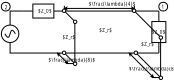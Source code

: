 <?xml version="1.0" encoding="UTF-8"?>
<dia:diagram xmlns:dia="http://www.lysator.liu.se/~alla/dia/">
  <dia:layer name="Fondo" visible="true">
    <dia:group>
      <dia:object type="Circuit - Vertical Resistor (European)" version="0" id="O0">
        <dia:attribute name="obj_pos">
          <dia:point val="21.75,1.5"/>
        </dia:attribute>
        <dia:attribute name="obj_bb">
          <dia:rectangle val="21.7,1.5;23.8,7.5"/>
        </dia:attribute>
        <dia:attribute name="elem_corner">
          <dia:point val="21.75,1.5"/>
        </dia:attribute>
        <dia:attribute name="elem_width">
          <dia:real val="2"/>
        </dia:attribute>
        <dia:attribute name="elem_height">
          <dia:real val="6.0"/>
        </dia:attribute>
        <dia:attribute name="line_width">
          <dia:real val="0.1"/>
        </dia:attribute>
        <dia:attribute name="line_colour">
          <dia:color val="#000000"/>
        </dia:attribute>
        <dia:attribute name="fill_colour">
          <dia:color val="#ffffff"/>
        </dia:attribute>
        <dia:attribute name="show_background">
          <dia:boolean val="true"/>
        </dia:attribute>
        <dia:attribute name="line_style">
          <dia:enum val="0"/>
          <dia:real val="1"/>
        </dia:attribute>
        <dia:attribute name="flip_horizontal">
          <dia:boolean val="false"/>
        </dia:attribute>
        <dia:attribute name="flip_vertical">
          <dia:boolean val="false"/>
        </dia:attribute>
      </dia:object>
      <dia:object type="Standard - Line" version="0" id="O1">
        <dia:attribute name="obj_pos">
          <dia:point val="10.75,3"/>
        </dia:attribute>
        <dia:attribute name="obj_bb">
          <dia:rectangle val="10.7,2.95;10.8,9.05"/>
        </dia:attribute>
        <dia:attribute name="conn_endpoints">
          <dia:point val="10.75,3"/>
          <dia:point val="10.75,9"/>
        </dia:attribute>
        <dia:attribute name="numcp">
          <dia:int val="1"/>
        </dia:attribute>
      </dia:object>
      <dia:object type="Standard - Line" version="0" id="O2">
        <dia:attribute name="obj_pos">
          <dia:point val="23,5.25"/>
        </dia:attribute>
        <dia:attribute name="obj_bb">
          <dia:rectangle val="22.95,5.2;23.05,11.05"/>
        </dia:attribute>
        <dia:attribute name="conn_endpoints">
          <dia:point val="23,5.25"/>
          <dia:point val="23,11"/>
        </dia:attribute>
        <dia:attribute name="numcp">
          <dia:int val="1"/>
        </dia:attribute>
      </dia:object>
      <dia:object type="Standard - Line" version="0" id="O3">
        <dia:attribute name="obj_pos">
          <dia:point val="9.25,0.75"/>
        </dia:attribute>
        <dia:attribute name="obj_bb">
          <dia:rectangle val="9.235,0.735;9.265,1.515"/>
        </dia:attribute>
        <dia:attribute name="conn_endpoints">
          <dia:point val="9.25,0.75"/>
          <dia:point val="9.25,1.5"/>
        </dia:attribute>
        <dia:attribute name="numcp">
          <dia:int val="1"/>
        </dia:attribute>
        <dia:attribute name="line_width">
          <dia:real val="0.03"/>
        </dia:attribute>
        <dia:connections>
          <dia:connection handle="1" to="O8" connection="1"/>
        </dia:connections>
      </dia:object>
      <dia:object type="Standard - Line" version="0" id="O4">
        <dia:attribute name="obj_pos">
          <dia:point val="19.25,0.75"/>
        </dia:attribute>
        <dia:attribute name="obj_bb">
          <dia:rectangle val="19.235,0.735;19.265,1.515"/>
        </dia:attribute>
        <dia:attribute name="conn_endpoints">
          <dia:point val="19.25,0.75"/>
          <dia:point val="19.25,1.5"/>
        </dia:attribute>
        <dia:attribute name="numcp">
          <dia:int val="1"/>
        </dia:attribute>
        <dia:attribute name="line_width">
          <dia:real val="0.03"/>
        </dia:attribute>
      </dia:object>
      <dia:object type="Standard - Line" version="0" id="O5">
        <dia:attribute name="obj_pos">
          <dia:point val="10.75,9"/>
        </dia:attribute>
        <dia:attribute name="obj_bb">
          <dia:rectangle val="9.485,8.985;10.765,9.015"/>
        </dia:attribute>
        <dia:attribute name="conn_endpoints">
          <dia:point val="10.75,9"/>
          <dia:point val="9.5,9"/>
        </dia:attribute>
        <dia:attribute name="numcp">
          <dia:int val="1"/>
        </dia:attribute>
        <dia:attribute name="line_width">
          <dia:real val="0.03"/>
        </dia:attribute>
      </dia:object>
      <dia:group>
        <dia:object type="Standard - Ellipse" version="0" id="O6">
          <dia:attribute name="obj_pos">
            <dia:point val="0.25,3.5"/>
          </dia:attribute>
          <dia:attribute name="obj_bb">
            <dia:rectangle val="0.2,3.45;2.8,6.05"/>
          </dia:attribute>
          <dia:attribute name="elem_corner">
            <dia:point val="0.25,3.5"/>
          </dia:attribute>
          <dia:attribute name="elem_width">
            <dia:real val="2.5"/>
          </dia:attribute>
          <dia:attribute name="elem_height">
            <dia:real val="2.5"/>
          </dia:attribute>
        </dia:object>
        <dia:object type="Standard - BezierLine" version="0" id="O7">
          <dia:attribute name="obj_pos">
            <dia:point val="0.75,4.75"/>
          </dia:attribute>
          <dia:attribute name="obj_bb">
            <dia:rectangle val="0.682,4.195;2.318,5.305"/>
          </dia:attribute>
          <dia:attribute name="bez_points">
            <dia:point val="0.75,4.75"/>
            <dia:point val="1.75,6.5"/>
            <dia:point val="1.25,3"/>
            <dia:point val="2.25,4.75"/>
          </dia:attribute>
          <dia:attribute name="corner_types">
            <dia:enum val="0"/>
            <dia:enum val="0"/>
          </dia:attribute>
        </dia:object>
      </dia:group>
      <dia:object type="Circuit - Horizontal Resistor (European)" version="0" id="O8">
        <dia:attribute name="obj_pos">
          <dia:point val="3.25,0.5"/>
        </dia:attribute>
        <dia:attribute name="obj_bb">
          <dia:rectangle val="3.25,0.45;9.25,2.55"/>
        </dia:attribute>
        <dia:attribute name="elem_corner">
          <dia:point val="3.25,0.5"/>
        </dia:attribute>
        <dia:attribute name="elem_width">
          <dia:real val="6"/>
        </dia:attribute>
        <dia:attribute name="elem_height">
          <dia:real val="2"/>
        </dia:attribute>
        <dia:attribute name="line_width">
          <dia:real val="0.1"/>
        </dia:attribute>
        <dia:attribute name="line_colour">
          <dia:color val="#000000"/>
        </dia:attribute>
        <dia:attribute name="fill_colour">
          <dia:color val="#ffffff"/>
        </dia:attribute>
        <dia:attribute name="show_background">
          <dia:boolean val="true"/>
        </dia:attribute>
        <dia:attribute name="line_style">
          <dia:enum val="0"/>
          <dia:real val="1"/>
        </dia:attribute>
        <dia:attribute name="flip_horizontal">
          <dia:boolean val="false"/>
        </dia:attribute>
        <dia:attribute name="flip_vertical">
          <dia:boolean val="false"/>
        </dia:attribute>
      </dia:object>
      <dia:object type="Standard - Line" version="0" id="O9">
        <dia:attribute name="obj_pos">
          <dia:point val="9.25,1.5"/>
        </dia:attribute>
        <dia:attribute name="obj_bb">
          <dia:rectangle val="9.2,1.45;22.8,1.55"/>
        </dia:attribute>
        <dia:attribute name="conn_endpoints">
          <dia:point val="9.25,1.5"/>
          <dia:point val="22.75,1.5"/>
        </dia:attribute>
        <dia:attribute name="numcp">
          <dia:int val="1"/>
        </dia:attribute>
        <dia:connections>
          <dia:connection handle="0" to="O8" connection="1"/>
          <dia:connection handle="1" to="O0" connection="0"/>
        </dia:connections>
      </dia:object>
      <dia:object type="Standard - ZigZagLine" version="1" id="O10">
        <dia:attribute name="obj_pos">
          <dia:point val="1.5,6"/>
        </dia:attribute>
        <dia:attribute name="obj_bb">
          <dia:rectangle val="1.45,5.95;22.821,7.55"/>
        </dia:attribute>
        <dia:attribute name="orth_points">
          <dia:point val="1.5,6"/>
          <dia:point val="1.5,7.5"/>
          <dia:point val="22.75,7.5"/>
          <dia:point val="22.75,7.5"/>
        </dia:attribute>
        <dia:attribute name="orth_orient">
          <dia:enum val="1"/>
          <dia:enum val="0"/>
          <dia:enum val="1"/>
        </dia:attribute>
        <dia:attribute name="autorouting">
          <dia:boolean val="false"/>
        </dia:attribute>
        <dia:connections>
          <dia:connection handle="1" to="O0" connection="1"/>
        </dia:connections>
      </dia:object>
      <dia:object type="Standard - Text" version="1" id="O11">
        <dia:attribute name="obj_pos">
          <dia:point val="14.25,4.5"/>
        </dia:attribute>
        <dia:attribute name="obj_bb">
          <dia:rectangle val="14.25,3.95;16.05,4.9"/>
        </dia:attribute>
        <dia:attribute name="text">
          <dia:composite type="text">
            <dia:attribute name="string">
              <dia:string>#$Z_r$#</dia:string>
            </dia:attribute>
            <dia:attribute name="font">
              <dia:font family="sans" style="0" name="Helvetica"/>
            </dia:attribute>
            <dia:attribute name="height">
              <dia:real val="0.8"/>
            </dia:attribute>
            <dia:attribute name="pos">
              <dia:point val="14.25,4.5"/>
            </dia:attribute>
            <dia:attribute name="color">
              <dia:color val="#000000"/>
            </dia:attribute>
            <dia:attribute name="alignment">
              <dia:enum val="0"/>
            </dia:attribute>
          </dia:composite>
        </dia:attribute>
        <dia:attribute name="valign">
          <dia:enum val="3"/>
        </dia:attribute>
      </dia:object>
      <dia:object type="Standard - Text" version="1" id="O12">
        <dia:attribute name="obj_pos">
          <dia:point val="5.5,1.75"/>
        </dia:attribute>
        <dia:attribute name="obj_bb">
          <dia:rectangle val="5.5,1.2;7.45,2.15"/>
        </dia:attribute>
        <dia:attribute name="text">
          <dia:composite type="text">
            <dia:attribute name="string">
              <dia:string>#$Z_0$#</dia:string>
            </dia:attribute>
            <dia:attribute name="font">
              <dia:font family="sans" style="0" name="Helvetica"/>
            </dia:attribute>
            <dia:attribute name="height">
              <dia:real val="0.8"/>
            </dia:attribute>
            <dia:attribute name="pos">
              <dia:point val="5.5,1.75"/>
            </dia:attribute>
            <dia:attribute name="color">
              <dia:color val="#000000"/>
            </dia:attribute>
            <dia:attribute name="alignment">
              <dia:enum val="0"/>
            </dia:attribute>
          </dia:composite>
        </dia:attribute>
        <dia:attribute name="valign">
          <dia:enum val="3"/>
        </dia:attribute>
      </dia:object>
      <dia:object type="Standard - Text" version="1" id="O13">
        <dia:attribute name="obj_pos">
          <dia:point val="21.75,4.75"/>
        </dia:attribute>
        <dia:attribute name="obj_bb">
          <dia:rectangle val="21.75,4.2;23.7,5.15"/>
        </dia:attribute>
        <dia:attribute name="text">
          <dia:composite type="text">
            <dia:attribute name="string">
              <dia:string>#$Z_0$#</dia:string>
            </dia:attribute>
            <dia:attribute name="font">
              <dia:font family="sans" style="0" name="Helvetica"/>
            </dia:attribute>
            <dia:attribute name="height">
              <dia:real val="0.8"/>
            </dia:attribute>
            <dia:attribute name="pos">
              <dia:point val="21.75,4.75"/>
            </dia:attribute>
            <dia:attribute name="color">
              <dia:color val="#000000"/>
            </dia:attribute>
            <dia:attribute name="alignment">
              <dia:enum val="0"/>
            </dia:attribute>
          </dia:composite>
        </dia:attribute>
        <dia:attribute name="valign">
          <dia:enum val="3"/>
        </dia:attribute>
      </dia:object>
      <dia:object type="Standard - Line" version="0" id="O14">
        <dia:attribute name="obj_pos">
          <dia:point val="9.25,1.125"/>
        </dia:attribute>
        <dia:attribute name="obj_bb">
          <dia:rectangle val="9.235,0.825;19.265,1.425"/>
        </dia:attribute>
        <dia:attribute name="conn_endpoints">
          <dia:point val="9.25,1.125"/>
          <dia:point val="19.25,1.125"/>
        </dia:attribute>
        <dia:attribute name="numcp">
          <dia:int val="1"/>
        </dia:attribute>
        <dia:attribute name="line_width">
          <dia:real val="0.03"/>
        </dia:attribute>
        <dia:attribute name="start_arrow">
          <dia:enum val="22"/>
        </dia:attribute>
        <dia:attribute name="start_arrow_length">
          <dia:real val="0.3"/>
        </dia:attribute>
        <dia:attribute name="start_arrow_width">
          <dia:real val="0.3"/>
        </dia:attribute>
        <dia:attribute name="end_arrow">
          <dia:enum val="22"/>
        </dia:attribute>
        <dia:attribute name="end_arrow_length">
          <dia:real val="0.3"/>
        </dia:attribute>
        <dia:attribute name="end_arrow_width">
          <dia:real val="0.3"/>
        </dia:attribute>
        <dia:connections>
          <dia:connection handle="0" to="O3" connection="0"/>
          <dia:connection handle="1" to="O4" connection="0"/>
        </dia:connections>
      </dia:object>
      <dia:object type="Standard - Text" version="1" id="O15">
        <dia:attribute name="obj_pos">
          <dia:point val="12.75,0.75"/>
        </dia:attribute>
        <dia:attribute name="obj_bb">
          <dia:rectangle val="12.75,0.2;19.45,1.15"/>
        </dia:attribute>
        <dia:attribute name="text">
          <dia:composite type="text">
            <dia:attribute name="string">
              <dia:string>#$\frac{\lambda}{4}$#</dia:string>
            </dia:attribute>
            <dia:attribute name="font">
              <dia:font family="sans" style="0" name="Helvetica"/>
            </dia:attribute>
            <dia:attribute name="height">
              <dia:real val="0.8"/>
            </dia:attribute>
            <dia:attribute name="pos">
              <dia:point val="12.75,0.75"/>
            </dia:attribute>
            <dia:attribute name="color">
              <dia:color val="#000000"/>
            </dia:attribute>
            <dia:attribute name="alignment">
              <dia:enum val="0"/>
            </dia:attribute>
          </dia:composite>
        </dia:attribute>
        <dia:attribute name="valign">
          <dia:enum val="3"/>
        </dia:attribute>
      </dia:object>
      <dia:object type="Standard - ZigZagLine" version="1" id="O16">
        <dia:attribute name="obj_pos">
          <dia:point val="3.25,1.5"/>
        </dia:attribute>
        <dia:attribute name="obj_bb">
          <dia:rectangle val="1.45,1.45;3.3,3.55"/>
        </dia:attribute>
        <dia:attribute name="orth_points">
          <dia:point val="3.25,1.5"/>
          <dia:point val="1.5,1.5"/>
          <dia:point val="1.5,3.5"/>
        </dia:attribute>
        <dia:attribute name="orth_orient">
          <dia:enum val="0"/>
          <dia:enum val="1"/>
        </dia:attribute>
        <dia:attribute name="autorouting">
          <dia:boolean val="true"/>
        </dia:attribute>
        <dia:connections>
          <dia:connection handle="0" to="O8" connection="0"/>
        </dia:connections>
      </dia:object>
      <dia:group>
        <dia:object type="Standard - Text" version="1" id="O17">
          <dia:attribute name="obj_pos">
            <dia:point val="20.25,6.5"/>
          </dia:attribute>
          <dia:attribute name="obj_bb">
            <dia:rectangle val="20.25,5.95;22.05,6.9"/>
          </dia:attribute>
          <dia:attribute name="text">
            <dia:composite type="text">
              <dia:attribute name="string">
                <dia:string>#$Z_r$#</dia:string>
              </dia:attribute>
              <dia:attribute name="font">
                <dia:font family="sans" style="0" name="Helvetica"/>
              </dia:attribute>
              <dia:attribute name="height">
                <dia:real val="0.8"/>
              </dia:attribute>
              <dia:attribute name="pos">
                <dia:point val="20.25,6.5"/>
              </dia:attribute>
              <dia:attribute name="color">
                <dia:color val="#000000"/>
              </dia:attribute>
              <dia:attribute name="alignment">
                <dia:enum val="0"/>
              </dia:attribute>
            </dia:composite>
          </dia:attribute>
          <dia:attribute name="valign">
            <dia:enum val="3"/>
          </dia:attribute>
        </dia:object>
        <dia:group>
          <dia:object type="Standard - Line" version="0" id="O18">
            <dia:attribute name="obj_pos">
              <dia:point val="23,11"/>
            </dia:attribute>
            <dia:attribute name="obj_bb">
              <dia:rectangle val="21.735,10.985;23.015,11.015"/>
            </dia:attribute>
            <dia:attribute name="conn_endpoints">
              <dia:point val="23,11"/>
              <dia:point val="21.75,11"/>
            </dia:attribute>
            <dia:attribute name="numcp">
              <dia:int val="1"/>
            </dia:attribute>
            <dia:attribute name="line_width">
              <dia:real val="0.03"/>
            </dia:attribute>
          </dia:object>
          <dia:object type="Standard - Line" version="0" id="O19">
            <dia:attribute name="obj_pos">
              <dia:point val="19,1.25"/>
            </dia:attribute>
            <dia:attribute name="obj_bb">
              <dia:rectangle val="18.611,0.861;23.639,5.889"/>
            </dia:attribute>
            <dia:attribute name="conn_endpoints">
              <dia:point val="19,1.25"/>
              <dia:point val="23.25,5.5"/>
            </dia:attribute>
            <dia:attribute name="numcp">
              <dia:int val="1"/>
            </dia:attribute>
            <dia:attribute name="start_arrow">
              <dia:enum val="9"/>
            </dia:attribute>
            <dia:attribute name="start_arrow_length">
              <dia:real val="0.5"/>
            </dia:attribute>
            <dia:attribute name="start_arrow_width">
              <dia:real val="0.5"/>
            </dia:attribute>
            <dia:attribute name="end_arrow">
              <dia:enum val="9"/>
            </dia:attribute>
            <dia:attribute name="end_arrow_length">
              <dia:real val="0.5"/>
            </dia:attribute>
            <dia:attribute name="end_arrow_width">
              <dia:real val="0.5"/>
            </dia:attribute>
          </dia:object>
          <dia:object type="Standard - Line" version="0" id="O20">
            <dia:attribute name="obj_pos">
              <dia:point val="19.25,7.25"/>
            </dia:attribute>
            <dia:attribute name="obj_bb">
              <dia:rectangle val="18.861,6.861;23.639,11.639"/>
            </dia:attribute>
            <dia:attribute name="conn_endpoints">
              <dia:point val="19.25,7.25"/>
              <dia:point val="23.25,11.25"/>
            </dia:attribute>
            <dia:attribute name="numcp">
              <dia:int val="1"/>
            </dia:attribute>
            <dia:attribute name="start_arrow">
              <dia:enum val="9"/>
            </dia:attribute>
            <dia:attribute name="start_arrow_length">
              <dia:real val="0.5"/>
            </dia:attribute>
            <dia:attribute name="start_arrow_width">
              <dia:real val="0.5"/>
            </dia:attribute>
            <dia:attribute name="end_arrow">
              <dia:enum val="9"/>
            </dia:attribute>
            <dia:attribute name="end_arrow_length">
              <dia:real val="0.5"/>
            </dia:attribute>
            <dia:attribute name="end_arrow_width">
              <dia:real val="0.5"/>
            </dia:attribute>
          </dia:object>
          <dia:object type="Standard - Line" version="0" id="O21">
            <dia:attribute name="obj_pos">
              <dia:point val="22,11"/>
            </dia:attribute>
            <dia:attribute name="obj_bb">
              <dia:rectangle val="18.277,7.277;22.223,11.223"/>
            </dia:attribute>
            <dia:attribute name="conn_endpoints">
              <dia:point val="22,11"/>
              <dia:point val="18.5,7.5"/>
            </dia:attribute>
            <dia:attribute name="numcp">
              <dia:int val="1"/>
            </dia:attribute>
            <dia:attribute name="line_width">
              <dia:real val="0.03"/>
            </dia:attribute>
            <dia:attribute name="start_arrow">
              <dia:enum val="22"/>
            </dia:attribute>
            <dia:attribute name="start_arrow_length">
              <dia:real val="0.3"/>
            </dia:attribute>
            <dia:attribute name="start_arrow_width">
              <dia:real val="0.3"/>
            </dia:attribute>
            <dia:attribute name="end_arrow">
              <dia:enum val="22"/>
            </dia:attribute>
            <dia:attribute name="end_arrow_length">
              <dia:real val="0.3"/>
            </dia:attribute>
            <dia:attribute name="end_arrow_width">
              <dia:real val="0.3"/>
            </dia:attribute>
          </dia:object>
          <dia:object type="Standard - Text" version="1" id="O22">
            <dia:attribute name="obj_pos">
              <dia:point val="18.5,10"/>
            </dia:attribute>
            <dia:attribute name="obj_bb">
              <dia:rectangle val="18.5,9.45;25.6,10.4"/>
            </dia:attribute>
            <dia:attribute name="text">
              <dia:composite type="text">
                <dia:attribute name="string">
                  <dia:string>#$\frac{3\lambda}{8}$#</dia:string>
                </dia:attribute>
                <dia:attribute name="font">
                  <dia:font family="sans" style="0" name="Helvetica"/>
                </dia:attribute>
                <dia:attribute name="height">
                  <dia:real val="0.8"/>
                </dia:attribute>
                <dia:attribute name="pos">
                  <dia:point val="18.5,10"/>
                </dia:attribute>
                <dia:attribute name="color">
                  <dia:color val="#000000"/>
                </dia:attribute>
                <dia:attribute name="alignment">
                  <dia:enum val="0"/>
                </dia:attribute>
              </dia:composite>
            </dia:attribute>
            <dia:attribute name="valign">
              <dia:enum val="3"/>
            </dia:attribute>
          </dia:object>
        </dia:group>
      </dia:group>
      <dia:group>
        <dia:object type="Standard - Text" version="1" id="O23">
          <dia:attribute name="obj_pos">
            <dia:point val="9,5.5"/>
          </dia:attribute>
          <dia:attribute name="obj_bb">
            <dia:rectangle val="9,4.95;10.8,5.9"/>
          </dia:attribute>
          <dia:attribute name="text">
            <dia:composite type="text">
              <dia:attribute name="string">
                <dia:string>#$Z_r$#</dia:string>
              </dia:attribute>
              <dia:attribute name="font">
                <dia:font family="sans" style="0" name="Helvetica"/>
              </dia:attribute>
              <dia:attribute name="height">
                <dia:real val="0.8"/>
              </dia:attribute>
              <dia:attribute name="pos">
                <dia:point val="9,5.5"/>
              </dia:attribute>
              <dia:attribute name="color">
                <dia:color val="#000000"/>
              </dia:attribute>
              <dia:attribute name="alignment">
                <dia:enum val="0"/>
              </dia:attribute>
            </dia:composite>
          </dia:attribute>
          <dia:attribute name="valign">
            <dia:enum val="3"/>
          </dia:attribute>
        </dia:object>
        <dia:group>
          <dia:object type="Standard - Line" version="0" id="O24">
            <dia:attribute name="obj_pos">
              <dia:point val="9,1.25"/>
            </dia:attribute>
            <dia:attribute name="obj_bb">
              <dia:rectangle val="8.611,0.861;11.389,3.639"/>
            </dia:attribute>
            <dia:attribute name="conn_endpoints">
              <dia:point val="9,1.25"/>
              <dia:point val="11,3.25"/>
            </dia:attribute>
            <dia:attribute name="numcp">
              <dia:int val="1"/>
            </dia:attribute>
            <dia:attribute name="start_arrow">
              <dia:enum val="9"/>
            </dia:attribute>
            <dia:attribute name="start_arrow_length">
              <dia:real val="0.5"/>
            </dia:attribute>
            <dia:attribute name="start_arrow_width">
              <dia:real val="0.5"/>
            </dia:attribute>
            <dia:attribute name="end_arrow">
              <dia:enum val="9"/>
            </dia:attribute>
            <dia:attribute name="end_arrow_length">
              <dia:real val="0.5"/>
            </dia:attribute>
            <dia:attribute name="end_arrow_width">
              <dia:real val="0.5"/>
            </dia:attribute>
          </dia:object>
          <dia:object type="Standard - Line" version="0" id="O25">
            <dia:attribute name="obj_pos">
              <dia:point val="9,7.25"/>
            </dia:attribute>
            <dia:attribute name="obj_bb">
              <dia:rectangle val="8.611,6.861;11.389,9.639"/>
            </dia:attribute>
            <dia:attribute name="conn_endpoints">
              <dia:point val="9,7.25"/>
              <dia:point val="11,9.25"/>
            </dia:attribute>
            <dia:attribute name="numcp">
              <dia:int val="1"/>
            </dia:attribute>
            <dia:attribute name="start_arrow">
              <dia:enum val="9"/>
            </dia:attribute>
            <dia:attribute name="start_arrow_length">
              <dia:real val="0.5"/>
            </dia:attribute>
            <dia:attribute name="start_arrow_width">
              <dia:real val="0.5"/>
            </dia:attribute>
            <dia:attribute name="end_arrow">
              <dia:enum val="9"/>
            </dia:attribute>
            <dia:attribute name="end_arrow_length">
              <dia:real val="0.5"/>
            </dia:attribute>
            <dia:attribute name="end_arrow_width">
              <dia:real val="0.5"/>
            </dia:attribute>
          </dia:object>
          <dia:object type="Standard - Line" version="0" id="O26">
            <dia:attribute name="obj_pos">
              <dia:point val="8.25,7.5"/>
            </dia:attribute>
            <dia:attribute name="obj_bb">
              <dia:rectangle val="8.027,7.277;9.973,9.223"/>
            </dia:attribute>
            <dia:attribute name="conn_endpoints">
              <dia:point val="8.25,7.5"/>
              <dia:point val="9.75,9"/>
            </dia:attribute>
            <dia:attribute name="numcp">
              <dia:int val="1"/>
            </dia:attribute>
            <dia:attribute name="line_width">
              <dia:real val="0.03"/>
            </dia:attribute>
            <dia:attribute name="start_arrow">
              <dia:enum val="22"/>
            </dia:attribute>
            <dia:attribute name="start_arrow_length">
              <dia:real val="0.3"/>
            </dia:attribute>
            <dia:attribute name="start_arrow_width">
              <dia:real val="0.3"/>
            </dia:attribute>
            <dia:attribute name="end_arrow">
              <dia:enum val="22"/>
            </dia:attribute>
            <dia:attribute name="end_arrow_length">
              <dia:real val="0.3"/>
            </dia:attribute>
            <dia:attribute name="end_arrow_width">
              <dia:real val="0.3"/>
            </dia:attribute>
          </dia:object>
          <dia:object type="Standard - Text" version="1" id="O27">
            <dia:attribute name="obj_pos">
              <dia:point val="7,8.75"/>
            </dia:attribute>
            <dia:attribute name="obj_bb">
              <dia:rectangle val="7,8.2;13.7,9.15"/>
            </dia:attribute>
            <dia:attribute name="text">
              <dia:composite type="text">
                <dia:attribute name="string">
                  <dia:string>#$\frac{\lambda}{8}$#</dia:string>
                </dia:attribute>
                <dia:attribute name="font">
                  <dia:font family="sans" style="0" name="Helvetica"/>
                </dia:attribute>
                <dia:attribute name="height">
                  <dia:real val="0.8"/>
                </dia:attribute>
                <dia:attribute name="pos">
                  <dia:point val="7,8.75"/>
                </dia:attribute>
                <dia:attribute name="color">
                  <dia:color val="#000000"/>
                </dia:attribute>
                <dia:attribute name="alignment">
                  <dia:enum val="0"/>
                </dia:attribute>
              </dia:composite>
            </dia:attribute>
            <dia:attribute name="valign">
              <dia:enum val="3"/>
            </dia:attribute>
          </dia:object>
        </dia:group>
      </dia:group>
      <dia:group>
        <dia:object type="Standard - Ellipse" version="0" id="O28">
          <dia:attribute name="obj_pos">
            <dia:point val="0.25,0.25"/>
          </dia:attribute>
          <dia:attribute name="obj_bb">
            <dia:rectangle val="0.2,0.2;1.55,1.55"/>
          </dia:attribute>
          <dia:attribute name="elem_corner">
            <dia:point val="0.25,0.25"/>
          </dia:attribute>
          <dia:attribute name="elem_width">
            <dia:real val="1.25"/>
          </dia:attribute>
          <dia:attribute name="elem_height">
            <dia:real val="1.25"/>
          </dia:attribute>
        </dia:object>
        <dia:object type="Standard - Text" version="1" id="O29">
          <dia:attribute name="obj_pos">
            <dia:point val="0.75,1.25"/>
          </dia:attribute>
          <dia:attribute name="obj_bb">
            <dia:rectangle val="0.75,0.7;1.15,1.65"/>
          </dia:attribute>
          <dia:attribute name="text">
            <dia:composite type="text">
              <dia:attribute name="string">
                <dia:string>#2#</dia:string>
              </dia:attribute>
              <dia:attribute name="font">
                <dia:font family="sans" style="0" name="Helvetica"/>
              </dia:attribute>
              <dia:attribute name="height">
                <dia:real val="0.8"/>
              </dia:attribute>
              <dia:attribute name="pos">
                <dia:point val="0.75,1.25"/>
              </dia:attribute>
              <dia:attribute name="color">
                <dia:color val="#000000"/>
              </dia:attribute>
              <dia:attribute name="alignment">
                <dia:enum val="0"/>
              </dia:attribute>
            </dia:composite>
          </dia:attribute>
          <dia:attribute name="valign">
            <dia:enum val="3"/>
          </dia:attribute>
        </dia:object>
      </dia:group>
      <dia:group>
        <dia:object type="Standard - Ellipse" version="0" id="O30">
          <dia:attribute name="obj_pos">
            <dia:point val="22.75,0.25"/>
          </dia:attribute>
          <dia:attribute name="obj_bb">
            <dia:rectangle val="22.7,0.2;24.05,1.55"/>
          </dia:attribute>
          <dia:attribute name="elem_corner">
            <dia:point val="22.75,0.25"/>
          </dia:attribute>
          <dia:attribute name="elem_width">
            <dia:real val="1.25"/>
          </dia:attribute>
          <dia:attribute name="elem_height">
            <dia:real val="1.25"/>
          </dia:attribute>
        </dia:object>
        <dia:object type="Standard - Text" version="1" id="O31">
          <dia:attribute name="obj_pos">
            <dia:point val="23.125,1.125"/>
          </dia:attribute>
          <dia:attribute name="obj_bb">
            <dia:rectangle val="23.125,0.575;23.525,1.525"/>
          </dia:attribute>
          <dia:attribute name="text">
            <dia:composite type="text">
              <dia:attribute name="string">
                <dia:string>#1#</dia:string>
              </dia:attribute>
              <dia:attribute name="font">
                <dia:font family="sans" style="0" name="Helvetica"/>
              </dia:attribute>
              <dia:attribute name="height">
                <dia:real val="0.8"/>
              </dia:attribute>
              <dia:attribute name="pos">
                <dia:point val="23.125,1.125"/>
              </dia:attribute>
              <dia:attribute name="color">
                <dia:color val="#000000"/>
              </dia:attribute>
              <dia:attribute name="alignment">
                <dia:enum val="0"/>
              </dia:attribute>
            </dia:composite>
          </dia:attribute>
          <dia:attribute name="valign">
            <dia:enum val="3"/>
          </dia:attribute>
        </dia:object>
      </dia:group>
    </dia:group>
  </dia:layer>
</dia:diagram>
